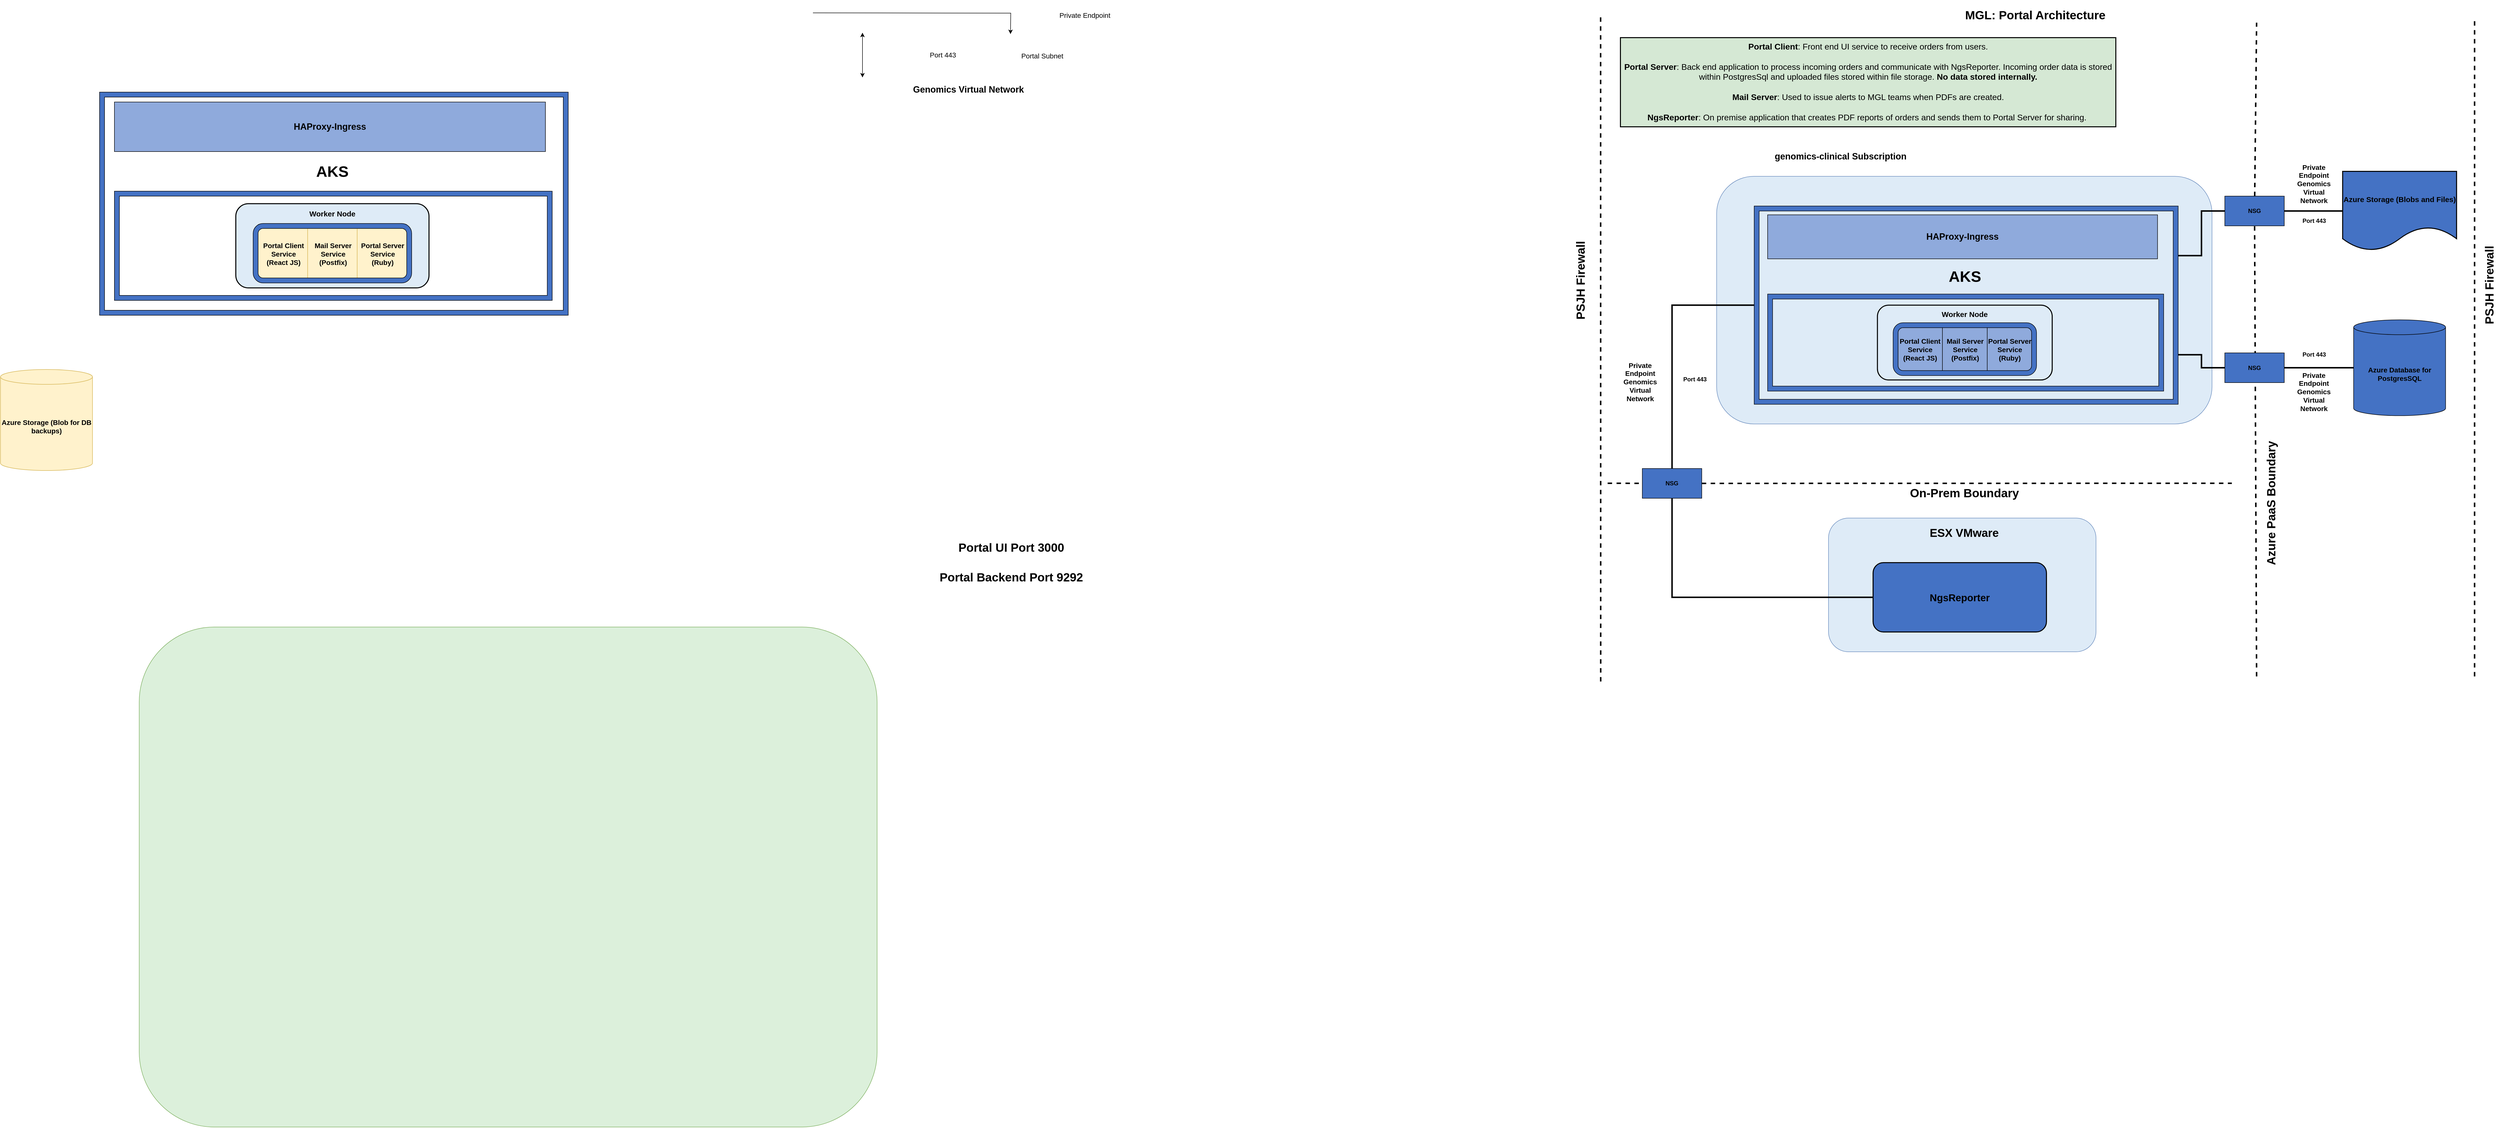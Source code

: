 <mxfile version="15.1.0" type="github">
  <diagram name="Page-1" id="e3a06f82-3646-2815-327d-82caf3d4e204">
    <mxGraphModel dx="6944" dy="1923" grid="1" gridSize="10" guides="1" tooltips="1" connect="1" arrows="1" fold="1" page="1" pageScale="1.5" pageWidth="1169" pageHeight="826" background="none" math="0" shadow="0">
      <root>
        <mxCell id="0" style=";html=1;" />
        <mxCell id="1" style=";html=1;" parent="0" />
        <mxCell id="6a7d8f32e03d9370-62" value="MGL: Portal Architecture" style="text;strokeColor=none;fillColor=none;html=1;fontSize=24;fontStyle=1;verticalAlign=middle;align=center;" parent="1" vertex="1">
          <mxGeometry x="240.177" y="64.93" width="1394" height="60.267" as="geometry" />
        </mxCell>
        <mxCell id="vWLtctp0Y2EUvDG1c7CQ-7" value="&lt;b&gt;&lt;font style=&quot;font-size: 18px&quot;&gt;genomics-clinical Subscription&lt;/font&gt;&lt;/b&gt;" style="text;html=1;strokeColor=none;fillColor=none;align=center;verticalAlign=middle;whiteSpace=wrap;rounded=0;" parent="1" vertex="1">
          <mxGeometry x="180.002" y="349.733" width="728.571" height="60.267" as="geometry" />
        </mxCell>
        <mxCell id="vWLtctp0Y2EUvDG1c7CQ-11" value="&lt;font style=&quot;font-size: 18px&quot;&gt;&lt;b&gt;Genomics Virtual Network&lt;/b&gt;&lt;/font&gt;" style="text;html=1;strokeColor=none;fillColor=none;align=center;verticalAlign=middle;whiteSpace=wrap;rounded=0;" parent="1" vertex="1">
          <mxGeometry x="-1370.002" y="230.003" width="307.619" height="30.133" as="geometry" />
        </mxCell>
        <mxCell id="vWLtctp0Y2EUvDG1c7CQ-13" value="&lt;font style=&quot;font-size: 14px&quot;&gt;Portal Subnet&lt;/font&gt;" style="text;html=1;strokeColor=none;fillColor=none;align=center;verticalAlign=middle;whiteSpace=wrap;rounded=0;" parent="1" vertex="1">
          <mxGeometry x="-1140" y="160.0" width="145.82" height="34.274" as="geometry" />
        </mxCell>
        <mxCell id="vWLtctp0Y2EUvDG1c7CQ-38" value="&lt;font style=&quot;font-size: 14px&quot;&gt;Port 443&lt;/font&gt;" style="text;html=1;strokeColor=none;fillColor=none;align=center;verticalAlign=middle;whiteSpace=wrap;rounded=0;" parent="1" vertex="1">
          <mxGeometry x="-1299.995" y="159.997" width="64.762" height="30.133" as="geometry" />
        </mxCell>
        <mxCell id="rg4Ka3kV1G-TsTbr1ID1-2" style="edgeStyle=orthogonalEdgeStyle;rounded=0;orthogonalLoop=1;jettySize=auto;html=1;exitX=0.5;exitY=1;exitDx=0;exitDy=0;entryX=0.5;entryY=0;entryDx=0;entryDy=0;" parent="1" edge="1">
          <mxGeometry relative="1" as="geometry">
            <mxPoint x="-1530.001" y="90.0" as="sourcePoint" />
            <mxPoint x="-1131.25" y="132.803" as="targetPoint" />
          </mxGeometry>
        </mxCell>
        <mxCell id="vWLtctp0Y2EUvDG1c7CQ-28" style="edgeStyle=orthogonalEdgeStyle;rounded=0;orthogonalLoop=1;jettySize=auto;html=1;exitX=0.5;exitY=1;exitDx=0;exitDy=0;entryX=0.5;entryY=0;entryDx=0;entryDy=0;endArrow=classic;endFill=1;startArrow=classic;startFill=1;" parent="1" edge="1">
          <mxGeometry relative="1" as="geometry">
            <mxPoint x="-1430.001" y="129.997" as="sourcePoint" />
            <mxPoint x="-1430.001" y="220.397" as="targetPoint" />
          </mxGeometry>
        </mxCell>
        <mxCell id="vWLtctp0Y2EUvDG1c7CQ-37" value="&lt;font style=&quot;font-size: 14px&quot;&gt;Private Endpoint&lt;/font&gt;" style="text;html=1;strokeColor=none;fillColor=none;align=center;verticalAlign=middle;whiteSpace=wrap;rounded=0;" parent="1" vertex="1">
          <mxGeometry x="-1069.998" y="79.997" width="178.095" height="30.133" as="geometry" />
        </mxCell>
        <mxCell id="vWLtctp0Y2EUvDG1c7CQ-6" value="" style="rounded=1;whiteSpace=wrap;html=1;strokeColor=#6c8ebf;fillColor=#deebf7;" parent="1" vertex="1">
          <mxGeometry x="294.18" y="420" width="1000" height="500" as="geometry" />
        </mxCell>
        <mxCell id="vWLtctp0Y2EUvDG1c7CQ-10" value="" style="rounded=1;whiteSpace=wrap;html=1;strokeColor=#82b366;fillColor=#DCF0DB;" parent="1" vertex="1">
          <mxGeometry x="-2890" y="1330.003" width="1489.524" height="1009.467" as="geometry" />
        </mxCell>
        <mxCell id="BTRELfzyAe2j1h-K1Ftg-1" style="edgeStyle=orthogonalEdgeStyle;rounded=0;orthogonalLoop=1;jettySize=auto;html=1;exitX=0;exitY=0.5;exitDx=0;exitDy=0;exitPerimeter=0;endArrow=none;endFill=0;strokeWidth=3;" edge="1" parent="1" source="vWLtctp0Y2EUvDG1c7CQ-16" target="J1g_WNUgdPThKZRXv0Kn-5">
          <mxGeometry relative="1" as="geometry" />
        </mxCell>
        <mxCell id="vWLtctp0Y2EUvDG1c7CQ-16" value="&lt;font style=&quot;font-size: 14px&quot;&gt;&lt;b&gt;Azure Database for&lt;br&gt;PostgresSQL&lt;/b&gt;&lt;/font&gt;" style="shape=cylinder3;whiteSpace=wrap;html=1;boundedLbl=1;backgroundOutline=1;size=15;fillColor=#4472C4;" parent="1" vertex="1">
          <mxGeometry x="1580.0" y="709.73" width="185.71" height="193.56" as="geometry" />
        </mxCell>
        <mxCell id="vWLtctp0Y2EUvDG1c7CQ-35" value="&lt;font style=&quot;font-size: 14px&quot;&gt;&lt;b&gt;Azure Storage (Blob for DB backups)&lt;/b&gt;&lt;/font&gt;" style="shape=cylinder3;whiteSpace=wrap;html=1;boundedLbl=1;backgroundOutline=1;size=15;fillColor=#fff2cc;strokeColor=#d6b656;" parent="1" vertex="1">
          <mxGeometry x="-3170" y="810" width="185.71" height="204" as="geometry" />
        </mxCell>
        <mxCell id="tGYNeZP_cqa0wACuk-C2-36" value="" style="group" parent="1" vertex="1" connectable="0">
          <mxGeometry x="370" y="480" width="855.82" height="400.27" as="geometry" />
        </mxCell>
        <mxCell id="tGYNeZP_cqa0wACuk-C2-5" value="" style="verticalLabelPosition=bottom;verticalAlign=top;html=1;shape=mxgraph.basic.frame;dx=10;fillColor=#4472c4;" parent="tGYNeZP_cqa0wACuk-C2-36" vertex="1">
          <mxGeometry width="855.82" height="400.27" as="geometry" />
        </mxCell>
        <mxCell id="tGYNeZP_cqa0wACuk-C2-9" value="" style="verticalLabelPosition=bottom;verticalAlign=top;html=1;shape=mxgraph.basic.frame;dx=10;fillColor=#4472c4;" parent="tGYNeZP_cqa0wACuk-C2-36" vertex="1">
          <mxGeometry x="27.14" y="177.689" width="799.441" height="195.928" as="geometry" />
        </mxCell>
        <mxCell id="tGYNeZP_cqa0wACuk-C2-31" value="" style="group" parent="tGYNeZP_cqa0wACuk-C2-36" vertex="1" connectable="0">
          <mxGeometry x="248.785" y="200.136" width="352.822" height="151.035" as="geometry" />
        </mxCell>
        <mxCell id="tGYNeZP_cqa0wACuk-C2-20" value="" style="rounded=1;whiteSpace=wrap;html=1;shadow=0;glass=0;sketch=0;fillColor=#DEEBF7;strokeWidth=2;" parent="tGYNeZP_cqa0wACuk-C2-31" vertex="1">
          <mxGeometry width="352.822" height="151.035" as="geometry" />
        </mxCell>
        <mxCell id="tGYNeZP_cqa0wACuk-C2-19" value="" style="group" parent="tGYNeZP_cqa0wACuk-C2-31" vertex="1" connectable="0">
          <mxGeometry x="31.664" y="35.538" width="289.495" height="106.613" as="geometry" />
        </mxCell>
        <mxCell id="rg4Ka3kV1G-TsTbr1ID1-1" value="&lt;b&gt;&lt;font style=&quot;font-size: 14px&quot;&gt;Portal Client Service&lt;br&gt;(React JS)&lt;br&gt;&lt;/font&gt;&lt;/b&gt;" style="whiteSpace=wrap;html=1;aspect=fixed;strokeColor=#d6b656;fillColor=#8FAADC;" parent="tGYNeZP_cqa0wACuk-C2-19" vertex="1">
          <mxGeometry x="9.047" y="8.887" width="91.794" height="91.794" as="geometry" />
        </mxCell>
        <mxCell id="rg4Ka3kV1G-TsTbr1ID1-4" value="&lt;b&gt;&lt;font style=&quot;font-size: 14px&quot;&gt;Mail Server Service&lt;br&gt;(Postfix)&lt;br&gt;&lt;/font&gt;&lt;/b&gt;" style="whiteSpace=wrap;html=1;aspect=fixed;fillColor=#8FAADC;" parent="tGYNeZP_cqa0wACuk-C2-19" vertex="1">
          <mxGeometry x="99.514" y="8.887" width="91.794" height="91.794" as="geometry" />
        </mxCell>
        <mxCell id="vWLtctp0Y2EUvDG1c7CQ-14" value="&lt;b&gt;&lt;font style=&quot;font-size: 14px&quot;&gt;Portal Server Service&lt;br&gt;(Ruby)&lt;br&gt;&lt;/font&gt;&lt;/b&gt;" style="whiteSpace=wrap;html=1;aspect=fixed;fillColor=#8FAADC;" parent="tGYNeZP_cqa0wACuk-C2-19" vertex="1">
          <mxGeometry x="189.981" y="8.887" width="91.794" height="91.794" as="geometry" />
        </mxCell>
        <mxCell id="tGYNeZP_cqa0wACuk-C2-13" value="" style="verticalLabelPosition=bottom;verticalAlign=top;html=1;shape=mxgraph.basic.rounded_frame;dx=10;fillColor=#4472c4;" parent="tGYNeZP_cqa0wACuk-C2-19" vertex="1">
          <mxGeometry width="289.495" height="106.613" as="geometry" />
        </mxCell>
        <mxCell id="tGYNeZP_cqa0wACuk-C2-21" value="&lt;font style=&quot;font-size: 15px&quot;&gt;&lt;b&gt;Worker Node&lt;/b&gt;&lt;/font&gt;" style="text;html=1;strokeColor=none;fillColor=none;align=center;verticalAlign=middle;whiteSpace=wrap;rounded=0;shadow=0;glass=0;sketch=0;" parent="tGYNeZP_cqa0wACuk-C2-31" vertex="1">
          <mxGeometry x="36.187" y="8.884" width="280.448" height="17.769" as="geometry" />
        </mxCell>
        <mxCell id="tGYNeZP_cqa0wACuk-C2-32" value="&lt;font style=&quot;font-size: 18px&quot;&gt;&lt;b&gt;HAProxy-Ingress&lt;/b&gt;&lt;/font&gt;" style="rounded=0;whiteSpace=wrap;html=1;shadow=0;glass=0;sketch=0;fillColor=#8faadc;" parent="tGYNeZP_cqa0wACuk-C2-36" vertex="1">
          <mxGeometry x="27.14" y="17.766" width="787.065" height="88.844" as="geometry" />
        </mxCell>
        <mxCell id="tGYNeZP_cqa0wACuk-C2-34" value="&lt;font size=&quot;1&quot;&gt;&lt;b style=&quot;font-size: 31px&quot;&gt;AKS&lt;/b&gt;&lt;/font&gt;" style="text;html=1;strokeColor=none;fillColor=none;align=center;verticalAlign=middle;whiteSpace=wrap;rounded=0;shadow=0;glass=0;sketch=0;" parent="tGYNeZP_cqa0wACuk-C2-36" vertex="1">
          <mxGeometry x="370.916" y="124.379" width="108.561" height="35.538" as="geometry" />
        </mxCell>
        <mxCell id="tGYNeZP_cqa0wACuk-C2-37" value="Portal UI Port 3000" style="text;strokeColor=none;fillColor=none;html=1;fontSize=24;fontStyle=1;verticalAlign=middle;align=center;rounded=0;shadow=0;glass=0;sketch=0;" parent="1" vertex="1">
          <mxGeometry x="-1180" y="1150" width="100" height="40" as="geometry" />
        </mxCell>
        <mxCell id="tGYNeZP_cqa0wACuk-C2-38" value="" style="endArrow=none;dashed=1;html=1;strokeWidth=3;startArrow=none;" parent="1" source="J1g_WNUgdPThKZRXv0Kn-4" edge="1">
          <mxGeometry width="50" height="50" relative="1" as="geometry">
            <mxPoint x="1384.18" y="1429.73" as="sourcePoint" />
            <mxPoint x="1384.18" y="109.73" as="targetPoint" />
          </mxGeometry>
        </mxCell>
        <mxCell id="tGYNeZP_cqa0wACuk-C2-39" value="Azure PaaS Boundary" style="text;strokeColor=none;fillColor=none;html=1;fontSize=24;fontStyle=1;verticalAlign=middle;align=center;rounded=0;shadow=0;glass=0;sketch=0;rotation=-90;" parent="1" vertex="1">
          <mxGeometry x="1194.18" y="1060" width="440" height="40" as="geometry" />
        </mxCell>
        <mxCell id="tGYNeZP_cqa0wACuk-C2-44" value="" style="endArrow=none;dashed=1;html=1;strokeWidth=3;" parent="1" edge="1">
          <mxGeometry width="50" height="50" relative="1" as="geometry">
            <mxPoint x="1824.18" y="1429.73" as="sourcePoint" />
            <mxPoint x="1824.18" y="99.73" as="targetPoint" />
          </mxGeometry>
        </mxCell>
        <mxCell id="tGYNeZP_cqa0wACuk-C2-45" value="PSJH Firewall" style="text;strokeColor=none;fillColor=none;html=1;fontSize=24;fontStyle=1;verticalAlign=middle;align=center;rounded=0;shadow=0;glass=0;sketch=0;rotation=-90;" parent="1" vertex="1">
          <mxGeometry x="1634.18" y="619.73" width="440" height="40" as="geometry" />
        </mxCell>
        <mxCell id="tGYNeZP_cqa0wACuk-C2-46" value="" style="endArrow=none;dashed=1;html=1;strokeWidth=3;" parent="1" edge="1">
          <mxGeometry width="50" height="50" relative="1" as="geometry">
            <mxPoint x="60.18" y="1440" as="sourcePoint" />
            <mxPoint x="60.0" y="90.27" as="targetPoint" />
          </mxGeometry>
        </mxCell>
        <mxCell id="tGYNeZP_cqa0wACuk-C2-47" value="PSJH Firewall" style="text;strokeColor=none;fillColor=none;html=1;fontSize=24;fontStyle=1;verticalAlign=middle;align=center;rounded=0;shadow=0;glass=0;sketch=0;rotation=-90;" parent="1" vertex="1">
          <mxGeometry x="-199.82" y="610.27" width="440" height="40" as="geometry" />
        </mxCell>
        <mxCell id="tGYNeZP_cqa0wACuk-C2-48" value="" style="endArrow=none;dashed=1;html=1;strokeWidth=3;startArrow=none;" parent="1" source="J1g_WNUgdPThKZRXv0Kn-3" edge="1">
          <mxGeometry width="50" height="50" relative="1" as="geometry">
            <mxPoint x="74.18" y="1039.73" as="sourcePoint" />
            <mxPoint x="1334.18" y="1039.73" as="targetPoint" />
          </mxGeometry>
        </mxCell>
        <mxCell id="tGYNeZP_cqa0wACuk-C2-49" value="On-Prem Boundary" style="text;strokeColor=none;fillColor=none;html=1;fontSize=24;fontStyle=1;verticalAlign=middle;align=center;rounded=0;shadow=0;glass=0;sketch=0;rotation=0;" parent="1" vertex="1">
          <mxGeometry x="574.18" y="1039.73" width="440" height="40" as="geometry" />
        </mxCell>
        <mxCell id="tGYNeZP_cqa0wACuk-C2-50" value="Portal Backend Port 9292" style="text;strokeColor=none;fillColor=none;html=1;fontSize=24;fontStyle=1;verticalAlign=middle;align=center;rounded=0;shadow=0;glass=0;sketch=0;" parent="1" vertex="1">
          <mxGeometry x="-1180" y="1210" width="100" height="40" as="geometry" />
        </mxCell>
        <mxCell id="tGYNeZP_cqa0wACuk-C2-52" value="" style="rounded=1;whiteSpace=wrap;html=1;strokeColor=#6c8ebf;fillColor=#deebf7;" parent="1" vertex="1">
          <mxGeometry x="520" y="1110" width="540" height="270" as="geometry" />
        </mxCell>
        <mxCell id="tGYNeZP_cqa0wACuk-C2-53" value="" style="group" parent="1" vertex="1" connectable="0">
          <mxGeometry x="-2970" y="250.003" width="946" height="450.53" as="geometry" />
        </mxCell>
        <mxCell id="tGYNeZP_cqa0wACuk-C2-54" value="" style="verticalLabelPosition=bottom;verticalAlign=top;html=1;shape=mxgraph.basic.frame;dx=10;fillColor=#4472c4;" parent="tGYNeZP_cqa0wACuk-C2-53" vertex="1">
          <mxGeometry width="946" height="450.53" as="geometry" />
        </mxCell>
        <mxCell id="tGYNeZP_cqa0wACuk-C2-55" value="" style="verticalLabelPosition=bottom;verticalAlign=top;html=1;shape=mxgraph.basic.frame;dx=10;fillColor=#4472c4;" parent="tGYNeZP_cqa0wACuk-C2-53" vertex="1">
          <mxGeometry x="30" y="200" width="883.68" height="220.53" as="geometry" />
        </mxCell>
        <mxCell id="tGYNeZP_cqa0wACuk-C2-56" value="" style="group" parent="tGYNeZP_cqa0wACuk-C2-53" vertex="1" connectable="0">
          <mxGeometry x="275" y="225.267" width="390" height="170" as="geometry" />
        </mxCell>
        <mxCell id="tGYNeZP_cqa0wACuk-C2-57" value="" style="rounded=1;whiteSpace=wrap;html=1;shadow=0;glass=0;sketch=0;fillColor=#DEEBF7;strokeWidth=2;" parent="tGYNeZP_cqa0wACuk-C2-56" vertex="1">
          <mxGeometry width="390" height="170" as="geometry" />
        </mxCell>
        <mxCell id="tGYNeZP_cqa0wACuk-C2-58" value="" style="group" parent="tGYNeZP_cqa0wACuk-C2-56" vertex="1" connectable="0">
          <mxGeometry x="35" y="40" width="320" height="120" as="geometry" />
        </mxCell>
        <mxCell id="tGYNeZP_cqa0wACuk-C2-59" value="&lt;b&gt;&lt;font style=&quot;font-size: 14px&quot;&gt;Portal Client Service&lt;br&gt;(React JS)&lt;br&gt;&lt;/font&gt;&lt;/b&gt;" style="whiteSpace=wrap;html=1;aspect=fixed;fillColor=#fff2cc;strokeColor=#d6b656;" parent="tGYNeZP_cqa0wACuk-C2-58" vertex="1">
          <mxGeometry x="10" y="10.003" width="103.32" height="103.32" as="geometry" />
        </mxCell>
        <mxCell id="tGYNeZP_cqa0wACuk-C2-60" value="&lt;b&gt;&lt;font style=&quot;font-size: 14px&quot;&gt;Mail Server Service&lt;br&gt;(Postfix)&lt;br&gt;&lt;/font&gt;&lt;/b&gt;" style="whiteSpace=wrap;html=1;aspect=fixed;fillColor=#fff2cc;strokeColor=#d6b656;" parent="tGYNeZP_cqa0wACuk-C2-58" vertex="1">
          <mxGeometry x="110" y="10.003" width="103.32" height="103.32" as="geometry" />
        </mxCell>
        <mxCell id="tGYNeZP_cqa0wACuk-C2-61" value="&lt;b&gt;&lt;font style=&quot;font-size: 14px&quot;&gt;Portal Server Service&lt;br&gt;(Ruby)&lt;br&gt;&lt;/font&gt;&lt;/b&gt;" style="whiteSpace=wrap;html=1;aspect=fixed;fillColor=#fff2cc;strokeColor=#d6b656;" parent="tGYNeZP_cqa0wACuk-C2-58" vertex="1">
          <mxGeometry x="210.0" y="10.003" width="103.32" height="103.32" as="geometry" />
        </mxCell>
        <mxCell id="tGYNeZP_cqa0wACuk-C2-62" value="" style="verticalLabelPosition=bottom;verticalAlign=top;html=1;shape=mxgraph.basic.rounded_frame;dx=10;fillColor=#4472c4;" parent="tGYNeZP_cqa0wACuk-C2-58" vertex="1">
          <mxGeometry width="320" height="120" as="geometry" />
        </mxCell>
        <mxCell id="tGYNeZP_cqa0wACuk-C2-63" value="&lt;font style=&quot;font-size: 15px&quot;&gt;&lt;b&gt;Worker Node&lt;/b&gt;&lt;/font&gt;" style="text;html=1;strokeColor=none;fillColor=none;align=center;verticalAlign=middle;whiteSpace=wrap;rounded=0;shadow=0;glass=0;sketch=0;" parent="tGYNeZP_cqa0wACuk-C2-56" vertex="1">
          <mxGeometry x="40" y="10" width="310" height="20" as="geometry" />
        </mxCell>
        <mxCell id="tGYNeZP_cqa0wACuk-C2-64" value="&lt;font style=&quot;font-size: 18px&quot;&gt;&lt;b&gt;HAProxy-Ingress&lt;/b&gt;&lt;/font&gt;" style="rounded=0;whiteSpace=wrap;html=1;shadow=0;glass=0;sketch=0;fillColor=#8faadc;" parent="tGYNeZP_cqa0wACuk-C2-53" vertex="1">
          <mxGeometry x="30" y="19.997" width="870" height="100" as="geometry" />
        </mxCell>
        <mxCell id="tGYNeZP_cqa0wACuk-C2-65" value="&lt;font size=&quot;1&quot;&gt;&lt;b style=&quot;font-size: 31px&quot;&gt;AKS&lt;/b&gt;&lt;/font&gt;" style="text;html=1;strokeColor=none;fillColor=none;align=center;verticalAlign=middle;whiteSpace=wrap;rounded=0;shadow=0;glass=0;sketch=0;" parent="tGYNeZP_cqa0wACuk-C2-53" vertex="1">
          <mxGeometry x="410" y="139.997" width="120" height="40" as="geometry" />
        </mxCell>
        <mxCell id="tGYNeZP_cqa0wACuk-C2-51" value="&lt;b&gt;&lt;font style=&quot;font-size: 23px&quot;&gt;ESX VMware&lt;/font&gt;&lt;/b&gt;" style="text;html=1;strokeColor=none;fillColor=none;align=center;verticalAlign=middle;whiteSpace=wrap;rounded=0;" parent="1" vertex="1">
          <mxGeometry x="424.18" y="1110" width="740" height="60.27" as="geometry" />
        </mxCell>
        <mxCell id="BTRELfzyAe2j1h-K1Ftg-3" style="edgeStyle=orthogonalEdgeStyle;rounded=0;orthogonalLoop=1;jettySize=auto;html=1;exitX=0;exitY=0.5;exitDx=0;exitDy=0;entryX=1;entryY=0.5;entryDx=0;entryDy=0;endArrow=none;endFill=0;strokeWidth=3;" edge="1" parent="1" source="tGYNeZP_cqa0wACuk-C2-66" target="J1g_WNUgdPThKZRXv0Kn-4">
          <mxGeometry relative="1" as="geometry" />
        </mxCell>
        <mxCell id="tGYNeZP_cqa0wACuk-C2-66" value="&lt;font style=&quot;font-size: 15px&quot;&gt;&lt;b&gt;Azure Storage (Blobs and Files)&lt;/b&gt;&lt;/font&gt;" style="shape=document;whiteSpace=wrap;html=1;boundedLbl=1;rounded=0;shadow=0;glass=0;sketch=0;strokeWidth=2;fillColor=#4472c4;" parent="1" vertex="1">
          <mxGeometry x="1557.85" y="410" width="230" height="160" as="geometry" />
        </mxCell>
        <mxCell id="tGYNeZP_cqa0wACuk-C2-69" value="&lt;font style=&quot;font-size: 14px&quot;&gt;&lt;b&gt;Private Endpoint&lt;br&gt;Genomics Virtual Network&lt;/b&gt;&lt;/font&gt;" style="text;html=1;strokeColor=none;fillColor=none;align=center;verticalAlign=middle;whiteSpace=wrap;rounded=0;shadow=0;glass=0;sketch=0;" parent="1" vertex="1">
          <mxGeometry x="1450" y="400" width="100" height="70" as="geometry" />
        </mxCell>
        <mxCell id="tGYNeZP_cqa0wACuk-C2-70" value="&lt;font style=&quot;font-size: 14px&quot;&gt;&lt;b&gt;Private Endpoint&lt;br&gt;Genomics Virtual Network&lt;/b&gt;&lt;/font&gt;" style="text;html=1;strokeColor=none;fillColor=none;align=center;verticalAlign=middle;whiteSpace=wrap;rounded=0;shadow=0;glass=0;sketch=0;" parent="1" vertex="1">
          <mxGeometry x="1450" y="820" width="100" height="70" as="geometry" />
        </mxCell>
        <mxCell id="tGYNeZP_cqa0wACuk-C2-71" value="&lt;b&gt;Port 443&lt;/b&gt;" style="text;html=1;align=center;verticalAlign=middle;resizable=0;points=[];autosize=1;strokeColor=none;fillColor=none;" parent="1" vertex="1">
          <mxGeometry x="1470" y="500" width="60" height="20" as="geometry" />
        </mxCell>
        <mxCell id="BTRELfzyAe2j1h-K1Ftg-5" style="edgeStyle=orthogonalEdgeStyle;rounded=0;orthogonalLoop=1;jettySize=auto;html=1;exitX=0;exitY=0.5;exitDx=0;exitDy=0;entryX=0.5;entryY=1;entryDx=0;entryDy=0;endArrow=none;endFill=0;strokeWidth=3;" edge="1" parent="1" source="tGYNeZP_cqa0wACuk-C2-72" target="J1g_WNUgdPThKZRXv0Kn-3">
          <mxGeometry relative="1" as="geometry" />
        </mxCell>
        <mxCell id="tGYNeZP_cqa0wACuk-C2-72" value="&lt;font style=&quot;font-size: 20px&quot;&gt;&lt;b&gt;NgsReporter&lt;/b&gt;&lt;/font&gt;" style="rounded=1;whiteSpace=wrap;html=1;shadow=0;glass=0;sketch=0;strokeColor=#000000;strokeWidth=2;fillColor=#4472C4;" parent="1" vertex="1">
          <mxGeometry x="610" y="1200" width="350" height="140" as="geometry" />
        </mxCell>
        <mxCell id="tGYNeZP_cqa0wACuk-C2-78" value="&lt;font style=&quot;font-size: 14px&quot;&gt;&lt;b&gt;Private Endpoint&lt;br&gt;Genomics Virtual Network&lt;/b&gt;&lt;/font&gt;" style="text;html=1;strokeColor=none;fillColor=none;align=center;verticalAlign=middle;whiteSpace=wrap;rounded=0;shadow=0;glass=0;sketch=0;" parent="1" vertex="1">
          <mxGeometry x="90.0" y="800" width="100" height="70" as="geometry" />
        </mxCell>
        <mxCell id="tGYNeZP_cqa0wACuk-C2-79" value="&lt;font style=&quot;font-size: 17px&quot;&gt;&lt;b&gt;Portal Client&lt;/b&gt;: Front end UI service to receive orders from users.&lt;br&gt;&lt;br&gt;&lt;b&gt;Portal Server&lt;/b&gt;: Back end application to process incoming orders and communicate with NgsReporter. Incoming order data is stored within PostgresSql and uploaded files stored within file storage. &lt;b&gt;No data stored internally.&lt;/b&gt;&lt;br&gt;&lt;br&gt;&lt;b&gt;Mail Server&lt;/b&gt;: Used to issue alerts to MGL teams when PDFs are created.&lt;br&gt;&lt;br&gt;&lt;b&gt;NgsReporter&lt;/b&gt;: On premise application that creates PDF reports of orders and sends them to Portal Server for sharing.&amp;nbsp;&lt;/font&gt;" style="rounded=0;whiteSpace=wrap;html=1;shadow=0;glass=0;sketch=0;strokeColor=#000000;strokeWidth=2;fillColor=#D5E8D4;" parent="1" vertex="1">
          <mxGeometry x="100" y="140" width="1000" height="180" as="geometry" />
        </mxCell>
        <mxCell id="J1g_WNUgdPThKZRXv0Kn-1" value="&lt;b&gt;Port 443&lt;/b&gt;" style="text;html=1;align=center;verticalAlign=middle;resizable=0;points=[];autosize=1;strokeColor=none;fillColor=none;" parent="1" vertex="1">
          <mxGeometry x="1470" y="770" width="60" height="20" as="geometry" />
        </mxCell>
        <mxCell id="J1g_WNUgdPThKZRXv0Kn-2" value="&lt;b&gt;Port 443&lt;/b&gt;" style="text;html=1;align=center;verticalAlign=middle;resizable=0;points=[];autosize=1;strokeColor=none;fillColor=none;" parent="1" vertex="1">
          <mxGeometry x="220.0" y="820" width="60" height="20" as="geometry" />
        </mxCell>
        <mxCell id="J1g_WNUgdPThKZRXv0Kn-7" value="" style="endArrow=none;dashed=1;html=1;strokeWidth=3;" parent="1" target="J1g_WNUgdPThKZRXv0Kn-4" edge="1">
          <mxGeometry width="50" height="50" relative="1" as="geometry">
            <mxPoint x="1384.18" y="1429.73" as="sourcePoint" />
            <mxPoint x="1384.18" y="109.73" as="targetPoint" />
          </mxGeometry>
        </mxCell>
        <mxCell id="BTRELfzyAe2j1h-K1Ftg-6" style="edgeStyle=orthogonalEdgeStyle;rounded=0;orthogonalLoop=1;jettySize=auto;html=1;exitX=0.5;exitY=0;exitDx=0;exitDy=0;entryX=0;entryY=0.5;entryDx=0;entryDy=0;entryPerimeter=0;endArrow=none;endFill=0;strokeWidth=3;" edge="1" parent="1" source="J1g_WNUgdPThKZRXv0Kn-3" target="tGYNeZP_cqa0wACuk-C2-5">
          <mxGeometry relative="1" as="geometry" />
        </mxCell>
        <mxCell id="J1g_WNUgdPThKZRXv0Kn-3" value="&lt;b&gt;NSG&lt;/b&gt;" style="rounded=0;whiteSpace=wrap;html=1;fillColor=#4472c4;" parent="1" vertex="1">
          <mxGeometry x="144.18" y="1010" width="120" height="60" as="geometry" />
        </mxCell>
        <mxCell id="J1g_WNUgdPThKZRXv0Kn-8" value="" style="endArrow=none;dashed=1;html=1;strokeWidth=3;" parent="1" target="J1g_WNUgdPThKZRXv0Kn-3" edge="1">
          <mxGeometry width="50" height="50" relative="1" as="geometry">
            <mxPoint x="74.18" y="1039.73" as="sourcePoint" />
            <mxPoint x="1334.18" y="1039.73" as="targetPoint" />
          </mxGeometry>
        </mxCell>
        <mxCell id="BTRELfzyAe2j1h-K1Ftg-4" style="edgeStyle=orthogonalEdgeStyle;rounded=0;orthogonalLoop=1;jettySize=auto;html=1;exitX=0;exitY=0.5;exitDx=0;exitDy=0;entryX=0;entryY=0;entryDx=855.82;entryDy=100.067;entryPerimeter=0;endArrow=none;endFill=0;strokeWidth=3;" edge="1" parent="1" source="J1g_WNUgdPThKZRXv0Kn-4" target="tGYNeZP_cqa0wACuk-C2-5">
          <mxGeometry relative="1" as="geometry" />
        </mxCell>
        <mxCell id="J1g_WNUgdPThKZRXv0Kn-4" value="&lt;b&gt;NSG&lt;/b&gt;" style="rounded=0;whiteSpace=wrap;html=1;fillColor=#4472c4;" parent="1" vertex="1">
          <mxGeometry x="1320" y="460" width="120" height="60" as="geometry" />
        </mxCell>
        <mxCell id="BTRELfzyAe2j1h-K1Ftg-2" style="edgeStyle=orthogonalEdgeStyle;rounded=0;orthogonalLoop=1;jettySize=auto;html=1;exitX=0;exitY=0.5;exitDx=0;exitDy=0;entryX=0;entryY=0;entryDx=855.82;entryDy=300.202;entryPerimeter=0;endArrow=none;endFill=0;strokeWidth=3;" edge="1" parent="1" source="J1g_WNUgdPThKZRXv0Kn-5" target="tGYNeZP_cqa0wACuk-C2-5">
          <mxGeometry relative="1" as="geometry" />
        </mxCell>
        <mxCell id="J1g_WNUgdPThKZRXv0Kn-5" value="&lt;b&gt;NSG&lt;/b&gt;" style="rounded=0;whiteSpace=wrap;html=1;fillColor=#4472c4;" parent="1" vertex="1">
          <mxGeometry x="1320" y="776.51" width="120" height="60" as="geometry" />
        </mxCell>
      </root>
    </mxGraphModel>
  </diagram>
</mxfile>
